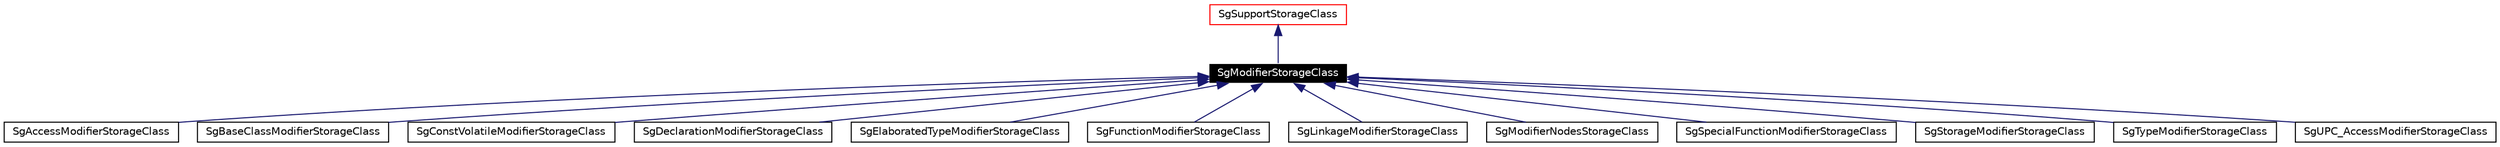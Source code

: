 digraph G
{
  edge [fontname="Helvetica",fontsize=10,labelfontname="Helvetica",labelfontsize=10];
  node [fontname="Helvetica",fontsize=10,shape=record];
  Node1 [label="SgModifierStorageClass",height=0.2,width=0.4,color="white", fillcolor="black", style="filled" fontcolor="white"];
  Node2 -> Node1 [dir=back,color="midnightblue",fontsize=10,style="solid",fontname="Helvetica"];
  Node2 [label="SgSupportStorageClass",height=0.2,width=0.4,color="red",URL="$classSgSupportStorageClass.html"];
  Node1 -> Node3 [dir=back,color="midnightblue",fontsize=10,style="solid",fontname="Helvetica"];
  Node3 [label="SgAccessModifierStorageClass",height=0.2,width=0.4,color="black",URL="$classSgAccessModifierStorageClass.html"];
  Node1 -> Node4 [dir=back,color="midnightblue",fontsize=10,style="solid",fontname="Helvetica"];
  Node4 [label="SgBaseClassModifierStorageClass",height=0.2,width=0.4,color="black",URL="$classSgBaseClassModifierStorageClass.html"];
  Node1 -> Node5 [dir=back,color="midnightblue",fontsize=10,style="solid",fontname="Helvetica"];
  Node5 [label="SgConstVolatileModifierStorageClass",height=0.2,width=0.4,color="black",URL="$classSgConstVolatileModifierStorageClass.html"];
  Node1 -> Node6 [dir=back,color="midnightblue",fontsize=10,style="solid",fontname="Helvetica"];
  Node6 [label="SgDeclarationModifierStorageClass",height=0.2,width=0.4,color="black",URL="$classSgDeclarationModifierStorageClass.html"];
  Node1 -> Node7 [dir=back,color="midnightblue",fontsize=10,style="solid",fontname="Helvetica"];
  Node7 [label="SgElaboratedTypeModifierStorageClass",height=0.2,width=0.4,color="black",URL="$classSgElaboratedTypeModifierStorageClass.html"];
  Node1 -> Node8 [dir=back,color="midnightblue",fontsize=10,style="solid",fontname="Helvetica"];
  Node8 [label="SgFunctionModifierStorageClass",height=0.2,width=0.4,color="black",URL="$classSgFunctionModifierStorageClass.html"];
  Node1 -> Node9 [dir=back,color="midnightblue",fontsize=10,style="solid",fontname="Helvetica"];
  Node9 [label="SgLinkageModifierStorageClass",height=0.2,width=0.4,color="black",URL="$classSgLinkageModifierStorageClass.html"];
  Node1 -> Node10 [dir=back,color="midnightblue",fontsize=10,style="solid",fontname="Helvetica"];
  Node10 [label="SgModifierNodesStorageClass",height=0.2,width=0.4,color="black",URL="$classSgModifierNodesStorageClass.html"];
  Node1 -> Node11 [dir=back,color="midnightblue",fontsize=10,style="solid",fontname="Helvetica"];
  Node11 [label="SgSpecialFunctionModifierStorageClass",height=0.2,width=0.4,color="black",URL="$classSgSpecialFunctionModifierStorageClass.html"];
  Node1 -> Node12 [dir=back,color="midnightblue",fontsize=10,style="solid",fontname="Helvetica"];
  Node12 [label="SgStorageModifierStorageClass",height=0.2,width=0.4,color="black",URL="$classSgStorageModifierStorageClass.html"];
  Node1 -> Node13 [dir=back,color="midnightblue",fontsize=10,style="solid",fontname="Helvetica"];
  Node13 [label="SgTypeModifierStorageClass",height=0.2,width=0.4,color="black",URL="$classSgTypeModifierStorageClass.html"];
  Node1 -> Node14 [dir=back,color="midnightblue",fontsize=10,style="solid",fontname="Helvetica"];
  Node14 [label="SgUPC_AccessModifierStorageClass",height=0.2,width=0.4,color="black",URL="$classSgUPC__AccessModifierStorageClass.html"];
}
